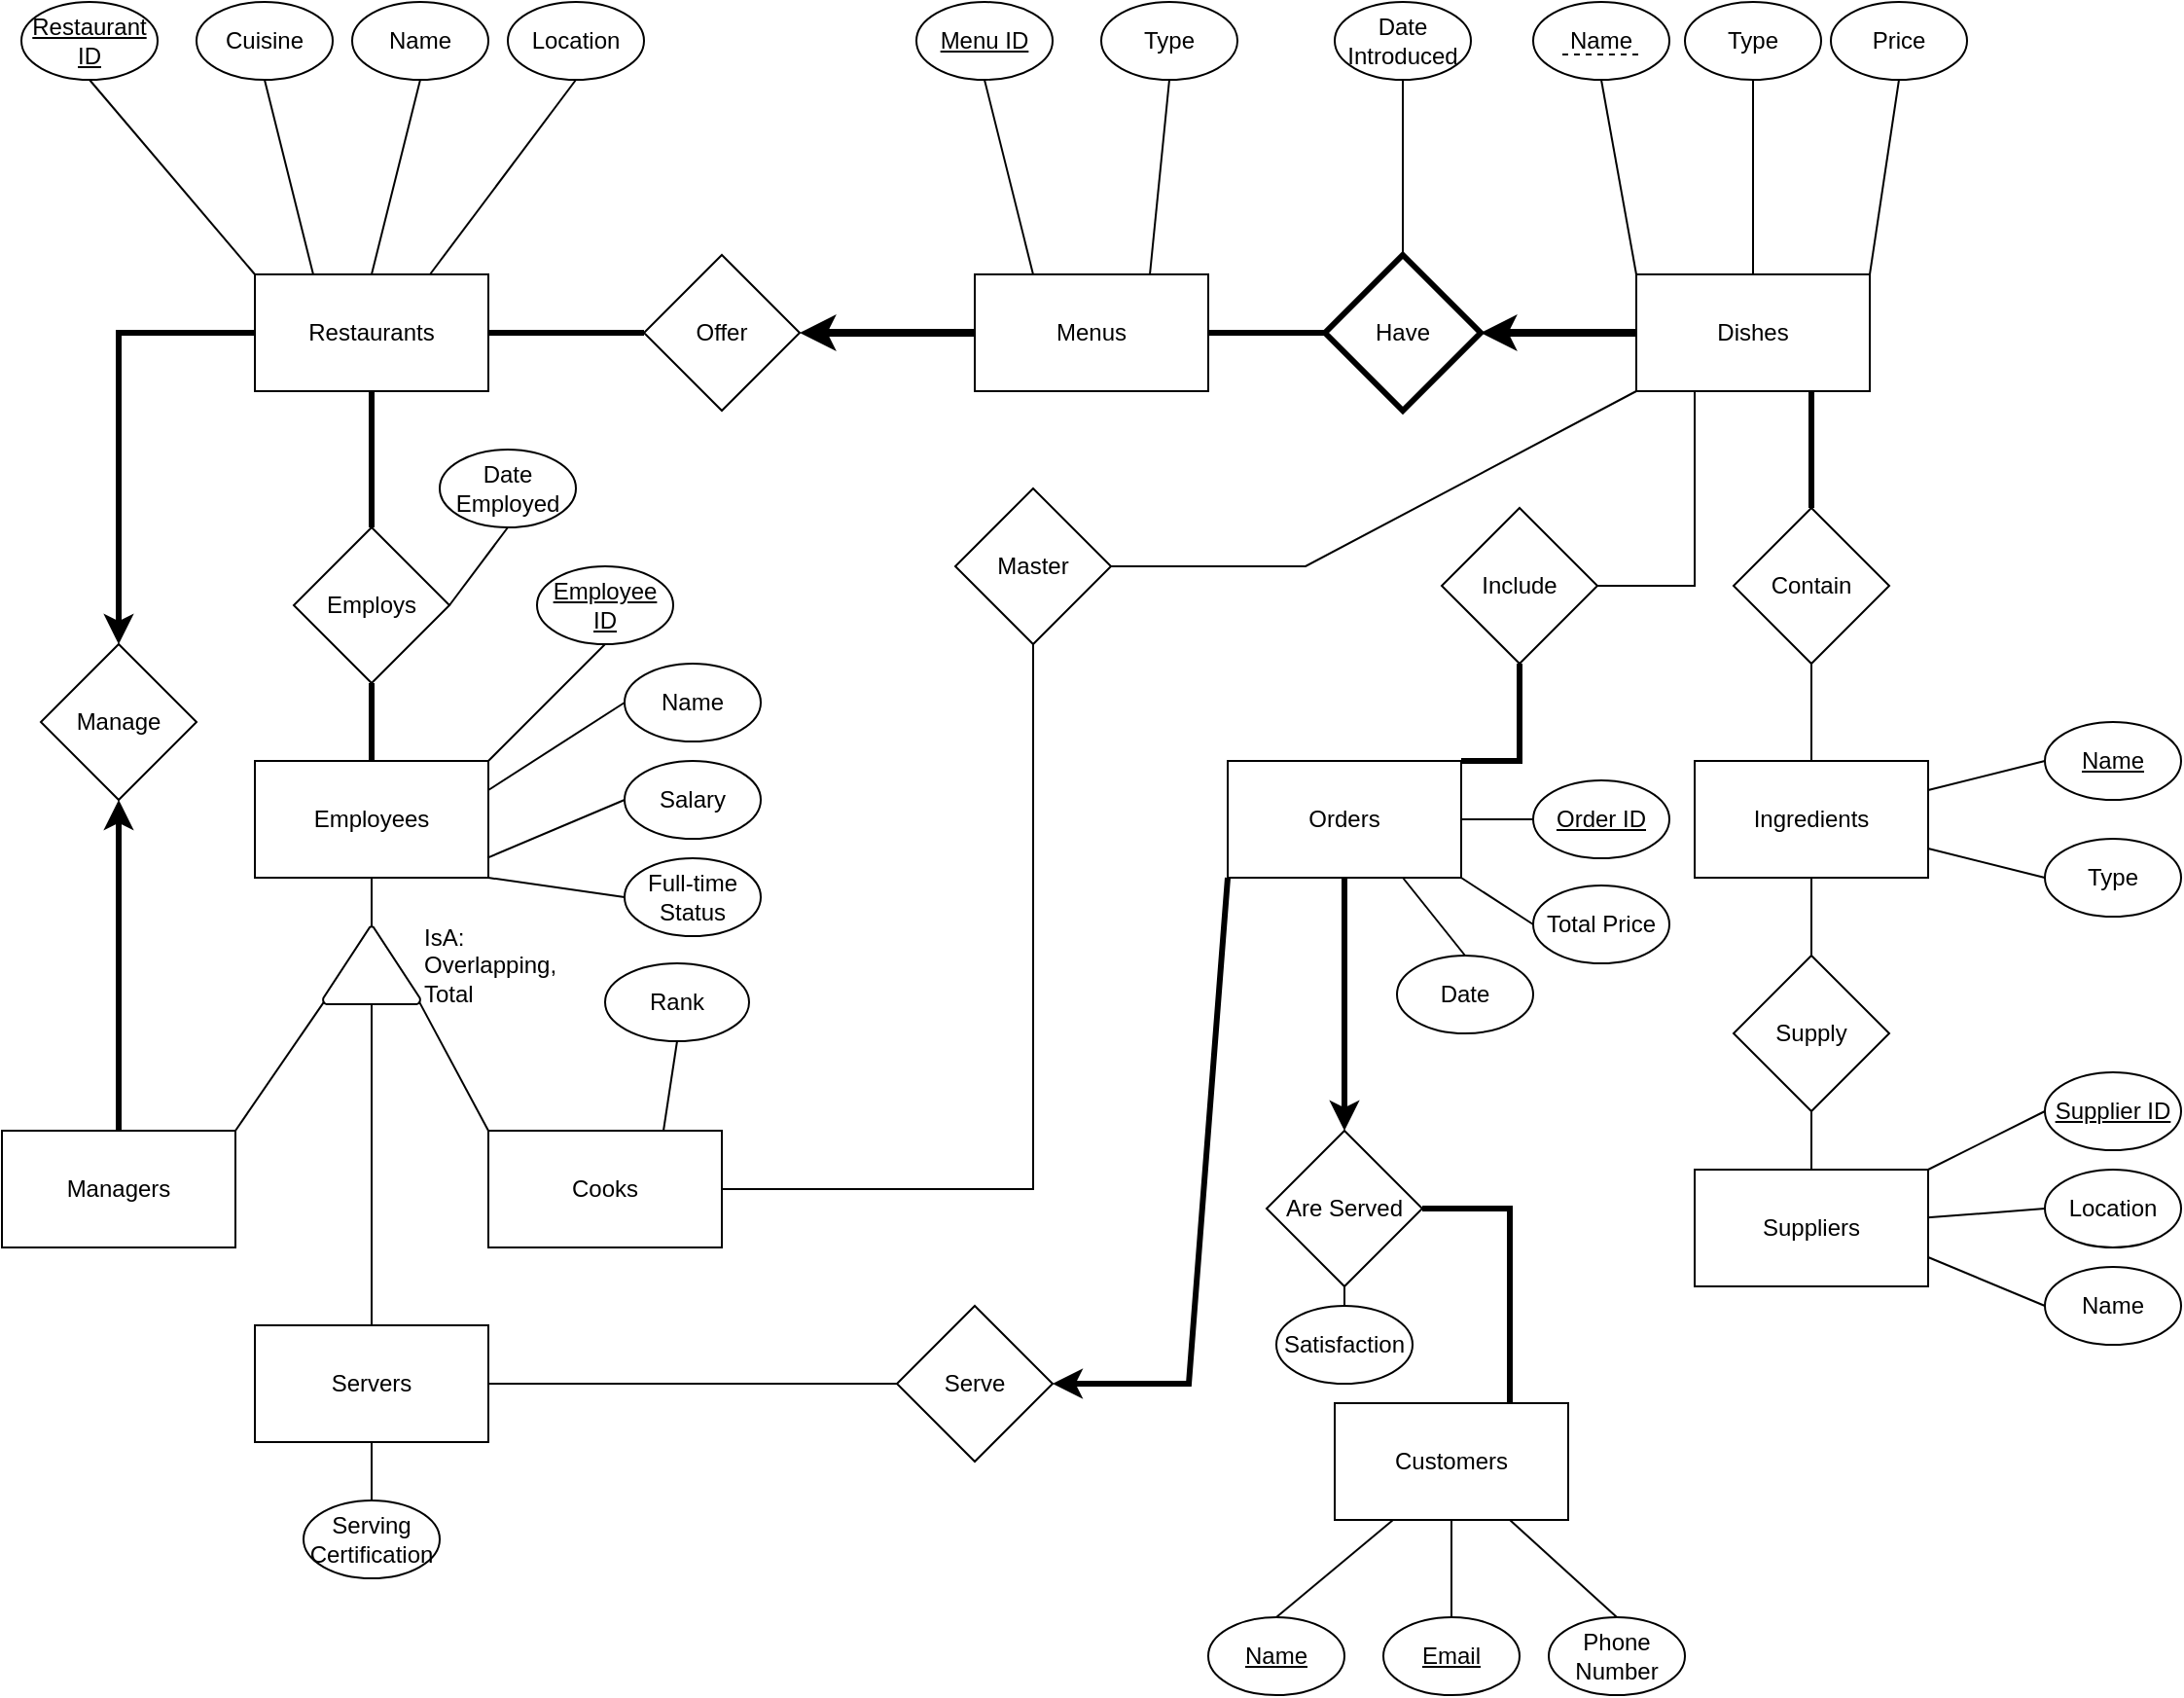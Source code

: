 <mxfile version="21.6.1" type="onedrive">
  <diagram name="Page-1" id="Y5zYqa-khzpTiRgMUGM_">
    <mxGraphModel grid="1" page="1" gridSize="10" guides="1" tooltips="1" connect="1" arrows="1" fold="1" pageScale="1" pageWidth="827" pageHeight="1169" math="0" shadow="0">
      <root>
        <mxCell id="0" />
        <mxCell id="1" parent="0" />
        <mxCell id="_Mnv31haUIww7fpycwhO-78" style="edgeStyle=orthogonalEdgeStyle;rounded=0;orthogonalLoop=1;jettySize=auto;html=1;exitX=0;exitY=0.5;exitDx=0;exitDy=0;entryX=0.5;entryY=0;entryDx=0;entryDy=0;fontSize=13;strokeWidth=3;" edge="1" parent="1" source="yUk9LNatjU3RDufKE9MY-1" target="_Mnv31haUIww7fpycwhO-76">
          <mxGeometry relative="1" as="geometry" />
        </mxCell>
        <mxCell id="yUk9LNatjU3RDufKE9MY-1" value="Restaurants" style="rounded=0;whiteSpace=wrap;html=1;" vertex="1" parent="1">
          <mxGeometry x="100" y="230" width="120" height="60" as="geometry" />
        </mxCell>
        <mxCell id="yUk9LNatjU3RDufKE9MY-2" value="Menus" style="rounded=0;whiteSpace=wrap;html=1;" vertex="1" parent="1">
          <mxGeometry x="470" y="230" width="120" height="60" as="geometry" />
        </mxCell>
        <mxCell id="yUk9LNatjU3RDufKE9MY-3" value="Ingredients" style="rounded=0;whiteSpace=wrap;html=1;" vertex="1" parent="1">
          <mxGeometry x="840" y="480" width="120" height="60" as="geometry" />
        </mxCell>
        <mxCell id="yUk9LNatjU3RDufKE9MY-4" value="Suppliers" style="rounded=0;whiteSpace=wrap;html=1;" vertex="1" parent="1">
          <mxGeometry x="840" y="690" width="120" height="60" as="geometry" />
        </mxCell>
        <mxCell id="yUk9LNatjU3RDufKE9MY-5" value="Employees" style="rounded=0;whiteSpace=wrap;html=1;" vertex="1" parent="1">
          <mxGeometry x="100" y="480" width="120" height="60" as="geometry" />
        </mxCell>
        <mxCell id="yUk9LNatjU3RDufKE9MY-6" value="Customers" style="rounded=0;whiteSpace=wrap;html=1;" vertex="1" parent="1">
          <mxGeometry x="655" y="810" width="120" height="60" as="geometry" />
        </mxCell>
        <mxCell id="yUk9LNatjU3RDufKE9MY-7" value="Orders" style="rounded=0;whiteSpace=wrap;html=1;" vertex="1" parent="1">
          <mxGeometry x="600" y="480" width="120" height="60" as="geometry" />
        </mxCell>
        <mxCell id="yUk9LNatjU3RDufKE9MY-8" value="&lt;u&gt;Restaurant ID&lt;br&gt;&lt;/u&gt;" style="ellipse;whiteSpace=wrap;html=1;" vertex="1" parent="1">
          <mxGeometry x="-20" y="90" width="70" height="40" as="geometry" />
        </mxCell>
        <mxCell id="yUk9LNatjU3RDufKE9MY-12" value="" style="endArrow=none;html=1;rounded=0;entryX=0.5;entryY=1;entryDx=0;entryDy=0;exitX=0;exitY=0;exitDx=0;exitDy=0;" edge="1" parent="1" source="yUk9LNatjU3RDufKE9MY-1" target="yUk9LNatjU3RDufKE9MY-8">
          <mxGeometry width="50" height="50" relative="1" as="geometry">
            <mxPoint x="110" y="200" as="sourcePoint" />
            <mxPoint x="160" y="150" as="targetPoint" />
          </mxGeometry>
        </mxCell>
        <mxCell id="_Mnv31haUIww7fpycwhO-4" value="Name" style="ellipse;whiteSpace=wrap;html=1;" vertex="1" parent="1">
          <mxGeometry x="150" y="90" width="70" height="40" as="geometry" />
        </mxCell>
        <mxCell id="_Mnv31haUIww7fpycwhO-5" value="Location" style="ellipse;whiteSpace=wrap;html=1;" vertex="1" parent="1">
          <mxGeometry x="230" y="90" width="70" height="40" as="geometry" />
        </mxCell>
        <mxCell id="_Mnv31haUIww7fpycwhO-6" value="Cuisine" style="ellipse;whiteSpace=wrap;html=1;" vertex="1" parent="1">
          <mxGeometry x="70" y="90" width="70" height="40" as="geometry" />
        </mxCell>
        <mxCell id="_Mnv31haUIww7fpycwhO-7" value="" style="endArrow=none;html=1;rounded=0;entryX=0.5;entryY=1;entryDx=0;entryDy=0;exitX=0.25;exitY=0;exitDx=0;exitDy=0;" edge="1" parent="1" source="yUk9LNatjU3RDufKE9MY-1" target="_Mnv31haUIww7fpycwhO-6">
          <mxGeometry width="50" height="50" relative="1" as="geometry">
            <mxPoint x="150" y="180" as="sourcePoint" />
            <mxPoint x="200" y="130" as="targetPoint" />
          </mxGeometry>
        </mxCell>
        <mxCell id="_Mnv31haUIww7fpycwhO-8" value="" style="endArrow=none;html=1;rounded=0;entryX=0.5;entryY=1;entryDx=0;entryDy=0;exitX=0.5;exitY=0;exitDx=0;exitDy=0;" edge="1" parent="1" source="yUk9LNatjU3RDufKE9MY-1" target="_Mnv31haUIww7fpycwhO-4">
          <mxGeometry width="50" height="50" relative="1" as="geometry">
            <mxPoint x="160" y="220" as="sourcePoint" />
            <mxPoint x="210" y="170" as="targetPoint" />
          </mxGeometry>
        </mxCell>
        <mxCell id="_Mnv31haUIww7fpycwhO-11" value="" style="endArrow=none;html=1;rounded=0;exitX=0.75;exitY=0;exitDx=0;exitDy=0;entryX=0.5;entryY=1;entryDx=0;entryDy=0;" edge="1" parent="1" source="yUk9LNatjU3RDufKE9MY-1" target="_Mnv31haUIww7fpycwhO-5">
          <mxGeometry width="50" height="50" relative="1" as="geometry">
            <mxPoint x="250" y="230" as="sourcePoint" />
            <mxPoint x="300" y="180" as="targetPoint" />
          </mxGeometry>
        </mxCell>
        <mxCell id="_Mnv31haUIww7fpycwhO-12" value="Offer" style="rhombus;whiteSpace=wrap;html=1;" vertex="1" parent="1">
          <mxGeometry x="300" y="220" width="80" height="80" as="geometry" />
        </mxCell>
        <mxCell id="_Mnv31haUIww7fpycwhO-13" value="" style="endArrow=none;html=1;rounded=0;exitX=1;exitY=0.5;exitDx=0;exitDy=0;entryX=0;entryY=0.5;entryDx=0;entryDy=0;strokeWidth=3;" edge="1" parent="1" source="yUk9LNatjU3RDufKE9MY-1" target="_Mnv31haUIww7fpycwhO-12">
          <mxGeometry width="50" height="50" relative="1" as="geometry">
            <mxPoint x="240" y="290" as="sourcePoint" />
            <mxPoint x="290" y="240" as="targetPoint" />
          </mxGeometry>
        </mxCell>
        <mxCell id="_Mnv31haUIww7fpycwhO-14" value="" style="endArrow=classic;html=1;rounded=0;entryX=1;entryY=0.5;entryDx=0;entryDy=0;exitX=0;exitY=0.5;exitDx=0;exitDy=0;strokeWidth=4;" edge="1" parent="1" source="yUk9LNatjU3RDufKE9MY-2" target="_Mnv31haUIww7fpycwhO-12">
          <mxGeometry width="50" height="50" relative="1" as="geometry">
            <mxPoint x="420" y="280" as="sourcePoint" />
            <mxPoint x="470" y="230" as="targetPoint" />
          </mxGeometry>
        </mxCell>
        <mxCell id="_Mnv31haUIww7fpycwhO-15" value="&lt;u&gt;Menu ID&lt;br&gt;&lt;/u&gt;" style="ellipse;whiteSpace=wrap;html=1;" vertex="1" parent="1">
          <mxGeometry x="440" y="90" width="70" height="40" as="geometry" />
        </mxCell>
        <mxCell id="_Mnv31haUIww7fpycwhO-16" value="" style="endArrow=none;html=1;rounded=0;entryX=0.5;entryY=1;entryDx=0;entryDy=0;exitX=0.25;exitY=0;exitDx=0;exitDy=0;" edge="1" parent="1" source="yUk9LNatjU3RDufKE9MY-2" target="_Mnv31haUIww7fpycwhO-15">
          <mxGeometry width="50" height="50" relative="1" as="geometry">
            <mxPoint x="490" y="210" as="sourcePoint" />
            <mxPoint x="550" y="130" as="targetPoint" />
          </mxGeometry>
        </mxCell>
        <mxCell id="_Mnv31haUIww7fpycwhO-17" value="Type" style="ellipse;whiteSpace=wrap;html=1;" vertex="1" parent="1">
          <mxGeometry x="535" y="90" width="70" height="40" as="geometry" />
        </mxCell>
        <mxCell id="_Mnv31haUIww7fpycwhO-18" value="" style="endArrow=none;html=1;rounded=0;entryX=0.5;entryY=1;entryDx=0;entryDy=0;exitX=0.75;exitY=0;exitDx=0;exitDy=0;" edge="1" parent="1" source="yUk9LNatjU3RDufKE9MY-2" target="_Mnv31haUIww7fpycwhO-17">
          <mxGeometry width="50" height="50" relative="1" as="geometry">
            <mxPoint x="490" y="170" as="sourcePoint" />
            <mxPoint x="540" y="120" as="targetPoint" />
          </mxGeometry>
        </mxCell>
        <mxCell id="_Mnv31haUIww7fpycwhO-19" value="Dishes" style="rounded=0;whiteSpace=wrap;html=1;" vertex="1" parent="1">
          <mxGeometry x="810" y="230" width="120" height="60" as="geometry" />
        </mxCell>
        <mxCell id="_Mnv31haUIww7fpycwhO-20" value="Have" style="rhombus;whiteSpace=wrap;html=1;strokeWidth=3;" vertex="1" parent="1">
          <mxGeometry x="650" y="220" width="80" height="80" as="geometry" />
        </mxCell>
        <mxCell id="_Mnv31haUIww7fpycwhO-21" value="" style="endArrow=classic;html=1;rounded=0;entryX=1;entryY=0.5;entryDx=0;entryDy=0;exitX=0;exitY=0.5;exitDx=0;exitDy=0;strokeWidth=4;" edge="1" parent="1" source="_Mnv31haUIww7fpycwhO-19" target="_Mnv31haUIww7fpycwhO-20">
          <mxGeometry width="50" height="50" relative="1" as="geometry">
            <mxPoint x="800" y="330" as="sourcePoint" />
            <mxPoint x="710" y="330" as="targetPoint" />
          </mxGeometry>
        </mxCell>
        <mxCell id="_Mnv31haUIww7fpycwhO-22" value="" style="endArrow=none;html=1;rounded=0;exitX=1;exitY=0.5;exitDx=0;exitDy=0;entryX=0;entryY=0.5;entryDx=0;entryDy=0;strokeWidth=3;" edge="1" parent="1" source="yUk9LNatjU3RDufKE9MY-2" target="_Mnv31haUIww7fpycwhO-20">
          <mxGeometry width="50" height="50" relative="1" as="geometry">
            <mxPoint x="230" y="270" as="sourcePoint" />
            <mxPoint x="310" y="270" as="targetPoint" />
          </mxGeometry>
        </mxCell>
        <mxCell id="_Mnv31haUIww7fpycwhO-24" value="Date Introduced" style="ellipse;whiteSpace=wrap;html=1;" vertex="1" parent="1">
          <mxGeometry x="655" y="90" width="70" height="40" as="geometry" />
        </mxCell>
        <mxCell id="_Mnv31haUIww7fpycwhO-25" value="" style="endArrow=none;html=1;rounded=0;exitX=0.5;exitY=0;exitDx=0;exitDy=0;entryX=0.5;entryY=1;entryDx=0;entryDy=0;" edge="1" parent="1" source="_Mnv31haUIww7fpycwhO-20" target="_Mnv31haUIww7fpycwhO-24">
          <mxGeometry width="50" height="50" relative="1" as="geometry">
            <mxPoint x="650" y="220" as="sourcePoint" />
            <mxPoint x="700" y="170" as="targetPoint" />
          </mxGeometry>
        </mxCell>
        <mxCell id="_Mnv31haUIww7fpycwhO-27" value="Name" style="ellipse;whiteSpace=wrap;html=1;" vertex="1" parent="1">
          <mxGeometry x="757" y="90" width="70" height="40" as="geometry" />
        </mxCell>
        <mxCell id="_Mnv31haUIww7fpycwhO-28" value="" style="endArrow=none;html=1;rounded=0;exitX=0;exitY=0;exitDx=0;exitDy=0;entryX=0.5;entryY=1;entryDx=0;entryDy=0;" edge="1" parent="1" source="_Mnv31haUIww7fpycwhO-19" target="_Mnv31haUIww7fpycwhO-27">
          <mxGeometry width="50" height="50" relative="1" as="geometry">
            <mxPoint x="830" y="220" as="sourcePoint" />
            <mxPoint x="880" y="170" as="targetPoint" />
          </mxGeometry>
        </mxCell>
        <mxCell id="_Mnv31haUIww7fpycwhO-29" value="Contain" style="rhombus;whiteSpace=wrap;html=1;" vertex="1" parent="1">
          <mxGeometry x="860" y="350" width="80" height="80" as="geometry" />
        </mxCell>
        <mxCell id="_Mnv31haUIww7fpycwhO-30" value="" style="endArrow=none;html=1;rounded=0;exitX=0.5;exitY=0;exitDx=0;exitDy=0;entryX=0.75;entryY=1;entryDx=0;entryDy=0;strokeWidth=3;" edge="1" parent="1" source="_Mnv31haUIww7fpycwhO-29" target="_Mnv31haUIww7fpycwhO-19">
          <mxGeometry width="50" height="50" relative="1" as="geometry">
            <mxPoint x="870" y="340" as="sourcePoint" />
            <mxPoint x="950" y="320" as="targetPoint" />
          </mxGeometry>
        </mxCell>
        <mxCell id="_Mnv31haUIww7fpycwhO-31" value="" style="endArrow=none;html=1;rounded=0;entryX=0.5;entryY=1;entryDx=0;entryDy=0;exitX=0.5;exitY=0;exitDx=0;exitDy=0;" edge="1" parent="1" source="yUk9LNatjU3RDufKE9MY-3" target="_Mnv31haUIww7fpycwhO-29">
          <mxGeometry width="50" height="50" relative="1" as="geometry">
            <mxPoint x="767" y="470" as="sourcePoint" />
            <mxPoint x="817" y="420" as="targetPoint" />
          </mxGeometry>
        </mxCell>
        <mxCell id="_Mnv31haUIww7fpycwhO-32" value="Supply" style="rhombus;whiteSpace=wrap;html=1;" vertex="1" parent="1">
          <mxGeometry x="860" y="580" width="80" height="80" as="geometry" />
        </mxCell>
        <mxCell id="_Mnv31haUIww7fpycwhO-33" value="" style="endArrow=none;html=1;rounded=0;entryX=0.5;entryY=1;entryDx=0;entryDy=0;exitX=0.5;exitY=0;exitDx=0;exitDy=0;" edge="1" parent="1" source="_Mnv31haUIww7fpycwhO-32" target="yUk9LNatjU3RDufKE9MY-3">
          <mxGeometry width="50" height="50" relative="1" as="geometry">
            <mxPoint x="590" y="610" as="sourcePoint" />
            <mxPoint x="640" y="560" as="targetPoint" />
          </mxGeometry>
        </mxCell>
        <mxCell id="_Mnv31haUIww7fpycwhO-34" value="" style="endArrow=none;html=1;rounded=0;entryX=0.5;entryY=1;entryDx=0;entryDy=0;exitX=0.5;exitY=0;exitDx=0;exitDy=0;" edge="1" parent="1" source="yUk9LNatjU3RDufKE9MY-4" target="_Mnv31haUIww7fpycwhO-32">
          <mxGeometry width="50" height="50" relative="1" as="geometry">
            <mxPoint x="750" y="660" as="sourcePoint" />
            <mxPoint x="800" y="610" as="targetPoint" />
          </mxGeometry>
        </mxCell>
        <mxCell id="_Mnv31haUIww7fpycwhO-35" value="IsA: Overlapping, Total" style="strokeWidth=1;html=1;shape=mxgraph.flowchart.extract_or_measurement;whiteSpace=wrap;labelPosition=right;verticalLabelPosition=middle;align=left;verticalAlign=middle;" vertex="1" parent="1">
          <mxGeometry x="135" y="565" width="50" height="40" as="geometry" />
        </mxCell>
        <mxCell id="_Mnv31haUIww7fpycwhO-37" value="Managers" style="rounded=0;whiteSpace=wrap;html=1;" vertex="1" parent="1">
          <mxGeometry x="-30" y="670" width="120" height="60" as="geometry" />
        </mxCell>
        <mxCell id="_Mnv31haUIww7fpycwhO-38" value="Cooks" style="rounded=0;whiteSpace=wrap;html=1;" vertex="1" parent="1">
          <mxGeometry x="220" y="670" width="120" height="60" as="geometry" />
        </mxCell>
        <mxCell id="_Mnv31haUIww7fpycwhO-39" value="Servers" style="rounded=0;whiteSpace=wrap;html=1;" vertex="1" parent="1">
          <mxGeometry x="100" y="770" width="120" height="60" as="geometry" />
        </mxCell>
        <mxCell id="_Mnv31haUIww7fpycwhO-41" value="Type" style="ellipse;whiteSpace=wrap;html=1;" vertex="1" parent="1">
          <mxGeometry x="835" y="90" width="70" height="40" as="geometry" />
        </mxCell>
        <mxCell id="_Mnv31haUIww7fpycwhO-42" value="Price" style="ellipse;whiteSpace=wrap;html=1;" vertex="1" parent="1">
          <mxGeometry x="910" y="90" width="70" height="40" as="geometry" />
        </mxCell>
        <mxCell id="_Mnv31haUIww7fpycwhO-43" value="" style="endArrow=none;html=1;rounded=0;exitX=0.5;exitY=0;exitDx=0;exitDy=0;entryX=0.5;entryY=1;entryDx=0;entryDy=0;" edge="1" parent="1" source="_Mnv31haUIww7fpycwhO-19" target="_Mnv31haUIww7fpycwhO-41">
          <mxGeometry width="50" height="50" relative="1" as="geometry">
            <mxPoint x="700" y="230" as="sourcePoint" />
            <mxPoint x="700" y="140" as="targetPoint" />
          </mxGeometry>
        </mxCell>
        <mxCell id="_Mnv31haUIww7fpycwhO-44" value="" style="endArrow=none;html=1;rounded=0;exitX=1;exitY=0;exitDx=0;exitDy=0;entryX=0.5;entryY=1;entryDx=0;entryDy=0;" edge="1" parent="1" source="_Mnv31haUIww7fpycwhO-19" target="_Mnv31haUIww7fpycwhO-42">
          <mxGeometry width="50" height="50" relative="1" as="geometry">
            <mxPoint x="820" y="240" as="sourcePoint" />
            <mxPoint x="802" y="140" as="targetPoint" />
          </mxGeometry>
        </mxCell>
        <mxCell id="_Mnv31haUIww7fpycwhO-46" value="Employs" style="rhombus;whiteSpace=wrap;html=1;" vertex="1" parent="1">
          <mxGeometry x="120" y="360" width="80" height="80" as="geometry" />
        </mxCell>
        <mxCell id="_Mnv31haUIww7fpycwhO-48" value="" style="endArrow=none;html=1;rounded=0;entryX=0.5;entryY=1;entryDx=0;entryDy=0;exitX=0.5;exitY=0;exitDx=0;exitDy=0;strokeWidth=3;" edge="1" parent="1" source="_Mnv31haUIww7fpycwhO-46" target="yUk9LNatjU3RDufKE9MY-1">
          <mxGeometry width="50" height="50" relative="1" as="geometry">
            <mxPoint x="130" y="370" as="sourcePoint" />
            <mxPoint x="180" y="320" as="targetPoint" />
          </mxGeometry>
        </mxCell>
        <mxCell id="_Mnv31haUIww7fpycwhO-49" value="" style="endArrow=none;html=1;rounded=0;entryX=0.5;entryY=1;entryDx=0;entryDy=0;exitX=0.5;exitY=0;exitDx=0;exitDy=0;strokeWidth=3;" edge="1" parent="1" source="yUk9LNatjU3RDufKE9MY-5" target="_Mnv31haUIww7fpycwhO-46">
          <mxGeometry width="50" height="50" relative="1" as="geometry">
            <mxPoint x="180" y="480" as="sourcePoint" />
            <mxPoint x="160" y="460" as="targetPoint" />
          </mxGeometry>
        </mxCell>
        <mxCell id="_Mnv31haUIww7fpycwhO-52" value="Date Employed" style="ellipse;whiteSpace=wrap;html=1;" vertex="1" parent="1">
          <mxGeometry x="195" y="320" width="70" height="40" as="geometry" />
        </mxCell>
        <mxCell id="_Mnv31haUIww7fpycwhO-53" value="" style="endArrow=none;html=1;rounded=0;entryX=1;entryY=0.5;entryDx=0;entryDy=0;exitX=0.5;exitY=1;exitDx=0;exitDy=0;" edge="1" parent="1" source="_Mnv31haUIww7fpycwhO-52" target="_Mnv31haUIww7fpycwhO-46">
          <mxGeometry width="50" height="50" relative="1" as="geometry">
            <mxPoint x="280" y="440" as="sourcePoint" />
            <mxPoint x="230" y="420" as="targetPoint" />
          </mxGeometry>
        </mxCell>
        <mxCell id="_Mnv31haUIww7fpycwhO-54" value="" style="endArrow=none;html=1;rounded=0;entryX=0.5;entryY=1;entryDx=0;entryDy=0;" edge="1" parent="1" source="_Mnv31haUIww7fpycwhO-35" target="yUk9LNatjU3RDufKE9MY-5">
          <mxGeometry width="50" height="50" relative="1" as="geometry">
            <mxPoint x="20" y="620" as="sourcePoint" />
            <mxPoint x="70" y="570" as="targetPoint" />
          </mxGeometry>
        </mxCell>
        <mxCell id="_Mnv31haUIww7fpycwhO-55" value="&lt;u&gt;Employee ID&lt;/u&gt;" style="ellipse;whiteSpace=wrap;html=1;" vertex="1" parent="1">
          <mxGeometry x="245" y="380" width="70" height="40" as="geometry" />
        </mxCell>
        <mxCell id="_Mnv31haUIww7fpycwhO-56" value="" style="endArrow=none;html=1;rounded=0;entryX=1;entryY=0;entryDx=0;entryDy=0;exitX=0.5;exitY=1;exitDx=0;exitDy=0;" edge="1" parent="1" source="_Mnv31haUIww7fpycwhO-55" target="yUk9LNatjU3RDufKE9MY-5">
          <mxGeometry width="50" height="50" relative="1" as="geometry">
            <mxPoint x="30" y="520" as="sourcePoint" />
            <mxPoint x="70" y="470" as="targetPoint" />
          </mxGeometry>
        </mxCell>
        <mxCell id="_Mnv31haUIww7fpycwhO-57" value="Name" style="ellipse;whiteSpace=wrap;html=1;" vertex="1" parent="1">
          <mxGeometry x="290" y="430" width="70" height="40" as="geometry" />
        </mxCell>
        <mxCell id="_Mnv31haUIww7fpycwhO-58" value="" style="endArrow=none;html=1;rounded=0;exitX=0;exitY=0.5;exitDx=0;exitDy=0;entryX=1;entryY=0.25;entryDx=0;entryDy=0;" edge="1" parent="1" source="_Mnv31haUIww7fpycwhO-57" target="yUk9LNatjU3RDufKE9MY-5">
          <mxGeometry width="50" height="50" relative="1" as="geometry">
            <mxPoint x="20" y="500" as="sourcePoint" />
            <mxPoint x="80" y="500" as="targetPoint" />
          </mxGeometry>
        </mxCell>
        <mxCell id="_Mnv31haUIww7fpycwhO-59" value="Salary" style="ellipse;whiteSpace=wrap;html=1;" vertex="1" parent="1">
          <mxGeometry x="290" y="480" width="70" height="40" as="geometry" />
        </mxCell>
        <mxCell id="_Mnv31haUIww7fpycwhO-60" value="" style="endArrow=none;html=1;rounded=0;exitX=0;exitY=0.5;exitDx=0;exitDy=0;entryX=0.996;entryY=0.83;entryDx=0;entryDy=0;entryPerimeter=0;" edge="1" parent="1" source="_Mnv31haUIww7fpycwhO-59" target="yUk9LNatjU3RDufKE9MY-5">
          <mxGeometry width="50" height="50" relative="1" as="geometry">
            <mxPoint x="35" y="530" as="sourcePoint" />
            <mxPoint x="60" y="530" as="targetPoint" />
          </mxGeometry>
        </mxCell>
        <mxCell id="_Mnv31haUIww7fpycwhO-62" value="" style="endArrow=none;html=1;rounded=0;entryX=0.01;entryY=0.97;entryDx=0;entryDy=0;entryPerimeter=0;exitX=1;exitY=0;exitDx=0;exitDy=0;" edge="1" parent="1" source="_Mnv31haUIww7fpycwhO-37" target="_Mnv31haUIww7fpycwhO-35">
          <mxGeometry width="50" height="50" relative="1" as="geometry">
            <mxPoint x="70" y="660" as="sourcePoint" />
            <mxPoint x="120" y="610" as="targetPoint" />
          </mxGeometry>
        </mxCell>
        <mxCell id="_Mnv31haUIww7fpycwhO-63" value="" style="endArrow=none;html=1;rounded=0;entryX=0.99;entryY=0.97;entryDx=0;entryDy=0;entryPerimeter=0;exitX=0;exitY=0;exitDx=0;exitDy=0;" edge="1" parent="1" source="_Mnv31haUIww7fpycwhO-38" target="_Mnv31haUIww7fpycwhO-35">
          <mxGeometry width="50" height="50" relative="1" as="geometry">
            <mxPoint x="150" y="710" as="sourcePoint" />
            <mxPoint x="200" y="660" as="targetPoint" />
          </mxGeometry>
        </mxCell>
        <mxCell id="_Mnv31haUIww7fpycwhO-64" value="" style="endArrow=none;html=1;rounded=0;entryX=0.5;entryY=1;entryDx=0;entryDy=0;entryPerimeter=0;exitX=0.5;exitY=0;exitDx=0;exitDy=0;" edge="1" parent="1" source="_Mnv31haUIww7fpycwhO-39" target="_Mnv31haUIww7fpycwhO-35">
          <mxGeometry width="50" height="50" relative="1" as="geometry">
            <mxPoint x="140" y="710" as="sourcePoint" />
            <mxPoint x="190" y="660" as="targetPoint" />
          </mxGeometry>
        </mxCell>
        <mxCell id="_Mnv31haUIww7fpycwhO-66" value="Full-time Status" style="ellipse;whiteSpace=wrap;html=1;" vertex="1" parent="1">
          <mxGeometry x="290" y="530" width="70" height="40" as="geometry" />
        </mxCell>
        <mxCell id="_Mnv31haUIww7fpycwhO-67" value="" style="endArrow=none;html=1;rounded=0;exitX=0;exitY=0.5;exitDx=0;exitDy=0;entryX=1;entryY=1;entryDx=0;entryDy=0;" edge="1" parent="1" source="_Mnv31haUIww7fpycwhO-66" target="yUk9LNatjU3RDufKE9MY-5">
          <mxGeometry width="50" height="50" relative="1" as="geometry">
            <mxPoint x="45" y="605" as="sourcePoint" />
            <mxPoint x="120" y="565" as="targetPoint" />
          </mxGeometry>
        </mxCell>
        <mxCell id="_Mnv31haUIww7fpycwhO-69" value="Rank" style="ellipse;whiteSpace=wrap;html=1;" vertex="1" parent="1">
          <mxGeometry x="280" y="584" width="74" height="40" as="geometry" />
        </mxCell>
        <mxCell id="_Mnv31haUIww7fpycwhO-70" value="" style="endArrow=none;html=1;rounded=0;exitX=0.75;exitY=0;exitDx=0;exitDy=0;entryX=0.5;entryY=1;entryDx=0;entryDy=0;" edge="1" parent="1" source="_Mnv31haUIww7fpycwhO-38" target="_Mnv31haUIww7fpycwhO-69">
          <mxGeometry width="50" height="50" relative="1" as="geometry">
            <mxPoint x="340" y="630" as="sourcePoint" />
            <mxPoint x="390" y="620" as="targetPoint" />
          </mxGeometry>
        </mxCell>
        <mxCell id="_Mnv31haUIww7fpycwhO-72" value="Serving Certification" style="ellipse;whiteSpace=wrap;html=1;" vertex="1" parent="1">
          <mxGeometry x="125" y="860" width="70" height="40" as="geometry" />
        </mxCell>
        <mxCell id="_Mnv31haUIww7fpycwhO-73" value="" style="endArrow=none;html=1;rounded=0;entryX=0.5;entryY=1;entryDx=0;entryDy=0;exitX=0.5;exitY=0;exitDx=0;exitDy=0;" edge="1" parent="1" source="_Mnv31haUIww7fpycwhO-72" target="_Mnv31haUIww7fpycwhO-39">
          <mxGeometry width="50" height="50" relative="1" as="geometry">
            <mxPoint x="30" y="900" as="sourcePoint" />
            <mxPoint x="80" y="850" as="targetPoint" />
          </mxGeometry>
        </mxCell>
        <mxCell id="_Mnv31haUIww7fpycwhO-76" value="Manage" style="rhombus;whiteSpace=wrap;html=1;" vertex="1" parent="1">
          <mxGeometry x="-10" y="420" width="80" height="80" as="geometry" />
        </mxCell>
        <mxCell id="_Mnv31haUIww7fpycwhO-77" value="" style="endArrow=classic;html=1;rounded=0;exitX=0.5;exitY=0;exitDx=0;exitDy=0;entryX=0.5;entryY=1;entryDx=0;entryDy=0;fontSize=11;strokeWidth=3;" edge="1" parent="1" source="_Mnv31haUIww7fpycwhO-37" target="_Mnv31haUIww7fpycwhO-76">
          <mxGeometry width="50" height="50" relative="1" as="geometry">
            <mxPoint x="20" y="650" as="sourcePoint" />
            <mxPoint x="70" y="600" as="targetPoint" />
          </mxGeometry>
        </mxCell>
        <mxCell id="_Mnv31haUIww7fpycwhO-79" value="Type" style="ellipse;whiteSpace=wrap;html=1;" vertex="1" parent="1">
          <mxGeometry x="1020" y="520" width="70" height="40" as="geometry" />
        </mxCell>
        <mxCell id="_Mnv31haUIww7fpycwhO-80" value="" style="endArrow=none;html=1;rounded=0;exitX=1;exitY=0.75;exitDx=0;exitDy=0;entryX=0;entryY=0.5;entryDx=0;entryDy=0;" edge="1" parent="1" source="yUk9LNatjU3RDufKE9MY-3" target="_Mnv31haUIww7fpycwhO-79">
          <mxGeometry width="50" height="50" relative="1" as="geometry">
            <mxPoint x="1000" y="500" as="sourcePoint" />
            <mxPoint x="1050" y="450" as="targetPoint" />
          </mxGeometry>
        </mxCell>
        <mxCell id="_Mnv31haUIww7fpycwhO-81" value="&lt;u&gt;Name&lt;/u&gt;" style="ellipse;whiteSpace=wrap;html=1;" vertex="1" parent="1">
          <mxGeometry x="1020" y="460" width="70" height="40" as="geometry" />
        </mxCell>
        <mxCell id="_Mnv31haUIww7fpycwhO-82" value="" style="endArrow=none;html=1;rounded=0;exitX=1;exitY=0.25;exitDx=0;exitDy=0;entryX=0;entryY=0.5;entryDx=0;entryDy=0;" edge="1" parent="1" source="yUk9LNatjU3RDufKE9MY-3" target="_Mnv31haUIww7fpycwhO-81">
          <mxGeometry width="50" height="50" relative="1" as="geometry">
            <mxPoint x="970" y="460" as="sourcePoint" />
            <mxPoint x="1020" y="410" as="targetPoint" />
          </mxGeometry>
        </mxCell>
        <mxCell id="_Mnv31haUIww7fpycwhO-83" value="&lt;u&gt;Supplier ID&lt;br&gt;&lt;/u&gt;" style="ellipse;whiteSpace=wrap;html=1;" vertex="1" parent="1">
          <mxGeometry x="1020" y="640" width="70" height="40" as="geometry" />
        </mxCell>
        <mxCell id="_Mnv31haUIww7fpycwhO-84" value="" style="endArrow=none;html=1;rounded=0;entryX=0;entryY=0.5;entryDx=0;entryDy=0;exitX=1;exitY=0;exitDx=0;exitDy=0;" edge="1" parent="1" source="yUk9LNatjU3RDufKE9MY-4" target="_Mnv31haUIww7fpycwhO-83">
          <mxGeometry width="50" height="50" relative="1" as="geometry">
            <mxPoint x="980" y="720" as="sourcePoint" />
            <mxPoint x="1020" y="705" as="targetPoint" />
          </mxGeometry>
        </mxCell>
        <mxCell id="_Mnv31haUIww7fpycwhO-85" value="Location" style="ellipse;whiteSpace=wrap;html=1;" vertex="1" parent="1">
          <mxGeometry x="1020" y="690" width="70" height="40" as="geometry" />
        </mxCell>
        <mxCell id="_Mnv31haUIww7fpycwhO-86" value="" style="endArrow=none;html=1;rounded=0;exitX=0.996;exitY=0.411;exitDx=0;exitDy=0;entryX=0;entryY=0.5;entryDx=0;entryDy=0;exitPerimeter=0;" edge="1" parent="1" source="yUk9LNatjU3RDufKE9MY-4" target="_Mnv31haUIww7fpycwhO-85">
          <mxGeometry width="50" height="50" relative="1" as="geometry">
            <mxPoint x="980" y="715" as="sourcePoint" />
            <mxPoint x="1040" y="730" as="targetPoint" />
          </mxGeometry>
        </mxCell>
        <mxCell id="_Mnv31haUIww7fpycwhO-87" value="Name" style="ellipse;whiteSpace=wrap;html=1;" vertex="1" parent="1">
          <mxGeometry x="1020" y="740" width="70" height="40" as="geometry" />
        </mxCell>
        <mxCell id="_Mnv31haUIww7fpycwhO-88" value="" style="endArrow=none;html=1;rounded=0;entryX=1;entryY=0.75;entryDx=0;entryDy=0;exitX=0;exitY=0.5;exitDx=0;exitDy=0;" edge="1" parent="1" source="_Mnv31haUIww7fpycwhO-87" target="yUk9LNatjU3RDufKE9MY-4">
          <mxGeometry width="50" height="50" relative="1" as="geometry">
            <mxPoint x="910" y="840" as="sourcePoint" />
            <mxPoint x="960" y="790" as="targetPoint" />
          </mxGeometry>
        </mxCell>
        <mxCell id="ZDln6vh-WvU1gvhFM1nj-1" value="Include" style="rhombus;whiteSpace=wrap;html=1;" vertex="1" parent="1">
          <mxGeometry x="710" y="350" width="80" height="80" as="geometry" />
        </mxCell>
        <mxCell id="ZDln6vh-WvU1gvhFM1nj-2" value="" style="endArrow=none;html=1;rounded=0;entryX=0.5;entryY=1;entryDx=0;entryDy=0;exitX=1;exitY=0;exitDx=0;exitDy=0;strokeWidth=3;" edge="1" parent="1" source="yUk9LNatjU3RDufKE9MY-7" target="ZDln6vh-WvU1gvhFM1nj-1">
          <mxGeometry width="50" height="50" relative="1" as="geometry">
            <mxPoint x="660" y="480" as="sourcePoint" />
            <mxPoint x="710" y="430" as="targetPoint" />
            <Array as="points">
              <mxPoint x="750" y="480" />
            </Array>
          </mxGeometry>
        </mxCell>
        <mxCell id="ZDln6vh-WvU1gvhFM1nj-3" value="" style="endArrow=none;html=1;rounded=0;entryX=0.25;entryY=1;entryDx=0;entryDy=0;exitX=1;exitY=0.5;exitDx=0;exitDy=0;" edge="1" parent="1" source="ZDln6vh-WvU1gvhFM1nj-1" target="_Mnv31haUIww7fpycwhO-19">
          <mxGeometry width="50" height="50" relative="1" as="geometry">
            <mxPoint x="750" y="350" as="sourcePoint" />
            <mxPoint x="800" y="300" as="targetPoint" />
            <Array as="points">
              <mxPoint x="840" y="390" />
            </Array>
          </mxGeometry>
        </mxCell>
        <mxCell id="ZDln6vh-WvU1gvhFM1nj-4" value="&lt;u&gt;Order ID&lt;/u&gt;" style="ellipse;whiteSpace=wrap;html=1;" vertex="1" parent="1">
          <mxGeometry x="757" y="490" width="70" height="40" as="geometry" />
        </mxCell>
        <mxCell id="ZDln6vh-WvU1gvhFM1nj-5" value="" style="endArrow=none;html=1;rounded=0;entryX=0;entryY=0.5;entryDx=0;entryDy=0;exitX=1;exitY=0.5;exitDx=0;exitDy=0;" edge="1" parent="1" source="yUk9LNatjU3RDufKE9MY-7" target="ZDln6vh-WvU1gvhFM1nj-4">
          <mxGeometry width="50" height="50" relative="1" as="geometry">
            <mxPoint x="740" y="560" as="sourcePoint" />
            <mxPoint x="530" y="450" as="targetPoint" />
          </mxGeometry>
        </mxCell>
        <mxCell id="ZDln6vh-WvU1gvhFM1nj-7" value="Master" style="rhombus;whiteSpace=wrap;html=1;" vertex="1" parent="1">
          <mxGeometry x="460" y="340" width="80" height="80" as="geometry" />
        </mxCell>
        <mxCell id="ZDln6vh-WvU1gvhFM1nj-8" value="" style="endArrow=none;html=1;rounded=0;entryX=0.5;entryY=1;entryDx=0;entryDy=0;exitX=1;exitY=0.5;exitDx=0;exitDy=0;" edge="1" parent="1" source="_Mnv31haUIww7fpycwhO-38" target="ZDln6vh-WvU1gvhFM1nj-7">
          <mxGeometry width="50" height="50" relative="1" as="geometry">
            <mxPoint x="470" y="570" as="sourcePoint" />
            <mxPoint x="520" y="520" as="targetPoint" />
            <Array as="points">
              <mxPoint x="500" y="700" />
            </Array>
          </mxGeometry>
        </mxCell>
        <mxCell id="ZDln6vh-WvU1gvhFM1nj-9" value="" style="endArrow=none;html=1;rounded=0;entryX=0;entryY=1;entryDx=0;entryDy=0;exitX=1;exitY=0.5;exitDx=0;exitDy=0;" edge="1" parent="1" source="ZDln6vh-WvU1gvhFM1nj-7" target="_Mnv31haUIww7fpycwhO-19">
          <mxGeometry width="50" height="50" relative="1" as="geometry">
            <mxPoint x="570" y="390" as="sourcePoint" />
            <mxPoint x="620" y="340" as="targetPoint" />
            <Array as="points">
              <mxPoint x="640" y="380" />
            </Array>
          </mxGeometry>
        </mxCell>
        <mxCell id="ZDln6vh-WvU1gvhFM1nj-10" value="Serve" style="rhombus;whiteSpace=wrap;html=1;" vertex="1" parent="1">
          <mxGeometry x="430" y="760" width="80" height="80" as="geometry" />
        </mxCell>
        <mxCell id="ZDln6vh-WvU1gvhFM1nj-11" value="Total Price" style="ellipse;whiteSpace=wrap;html=1;" vertex="1" parent="1">
          <mxGeometry x="757" y="544" width="70" height="40" as="geometry" />
        </mxCell>
        <mxCell id="ZDln6vh-WvU1gvhFM1nj-12" value="" style="endArrow=none;html=1;rounded=0;entryX=0;entryY=0.5;entryDx=0;entryDy=0;exitX=1;exitY=1;exitDx=0;exitDy=0;" edge="1" parent="1" source="yUk9LNatjU3RDufKE9MY-7" target="ZDln6vh-WvU1gvhFM1nj-11">
          <mxGeometry width="50" height="50" relative="1" as="geometry">
            <mxPoint x="730" y="520" as="sourcePoint" />
            <mxPoint x="767" y="520" as="targetPoint" />
          </mxGeometry>
        </mxCell>
        <mxCell id="ZDln6vh-WvU1gvhFM1nj-13" value="Date" style="ellipse;whiteSpace=wrap;html=1;" vertex="1" parent="1">
          <mxGeometry x="687" y="580" width="70" height="40" as="geometry" />
        </mxCell>
        <mxCell id="ZDln6vh-WvU1gvhFM1nj-14" value="" style="endArrow=none;html=1;rounded=0;exitX=0.5;exitY=0;exitDx=0;exitDy=0;entryX=0.75;entryY=1;entryDx=0;entryDy=0;" edge="1" parent="1" source="ZDln6vh-WvU1gvhFM1nj-13" target="yUk9LNatjU3RDufKE9MY-7">
          <mxGeometry width="50" height="50" relative="1" as="geometry">
            <mxPoint x="590" y="640" as="sourcePoint" />
            <mxPoint x="640" y="590" as="targetPoint" />
          </mxGeometry>
        </mxCell>
        <mxCell id="ZDln6vh-WvU1gvhFM1nj-15" value="Are Served" style="rhombus;whiteSpace=wrap;html=1;" vertex="1" parent="1">
          <mxGeometry x="620" y="670" width="80" height="80" as="geometry" />
        </mxCell>
        <mxCell id="ZDln6vh-WvU1gvhFM1nj-16" value="" style="endArrow=classic;html=1;rounded=0;exitX=0.5;exitY=1;exitDx=0;exitDy=0;entryX=0.5;entryY=0;entryDx=0;entryDy=0;strokeWidth=3;" edge="1" parent="1" source="yUk9LNatjU3RDufKE9MY-7" target="ZDln6vh-WvU1gvhFM1nj-15">
          <mxGeometry width="50" height="50" relative="1" as="geometry">
            <mxPoint x="590" y="690" as="sourcePoint" />
            <mxPoint x="640" y="640" as="targetPoint" />
          </mxGeometry>
        </mxCell>
        <mxCell id="ZDln6vh-WvU1gvhFM1nj-18" value="" style="endArrow=none;html=1;rounded=0;exitX=1;exitY=0.5;exitDx=0;exitDy=0;entryX=0.75;entryY=0;entryDx=0;entryDy=0;strokeWidth=3;" edge="1" parent="1" source="ZDln6vh-WvU1gvhFM1nj-15" target="yUk9LNatjU3RDufKE9MY-6">
          <mxGeometry width="50" height="50" relative="1" as="geometry">
            <mxPoint x="750" y="740" as="sourcePoint" />
            <mxPoint x="800" y="690" as="targetPoint" />
            <Array as="points">
              <mxPoint x="745" y="710" />
            </Array>
          </mxGeometry>
        </mxCell>
        <mxCell id="ZDln6vh-WvU1gvhFM1nj-19" value="&lt;u&gt;Name&lt;/u&gt;" style="ellipse;whiteSpace=wrap;html=1;" vertex="1" parent="1">
          <mxGeometry x="590" y="920" width="70" height="40" as="geometry" />
        </mxCell>
        <mxCell id="ZDln6vh-WvU1gvhFM1nj-21" value="&lt;u&gt;Email&lt;/u&gt;" style="ellipse;whiteSpace=wrap;html=1;" vertex="1" parent="1">
          <mxGeometry x="680" y="920" width="70" height="40" as="geometry" />
        </mxCell>
        <mxCell id="ZDln6vh-WvU1gvhFM1nj-22" value="" style="endArrow=none;html=1;rounded=0;entryX=0.25;entryY=1;entryDx=0;entryDy=0;exitX=0.5;exitY=0;exitDx=0;exitDy=0;" edge="1" parent="1" source="ZDln6vh-WvU1gvhFM1nj-19" target="yUk9LNatjU3RDufKE9MY-6">
          <mxGeometry width="50" height="50" relative="1" as="geometry">
            <mxPoint x="600" y="950" as="sourcePoint" />
            <mxPoint x="650" y="900" as="targetPoint" />
          </mxGeometry>
        </mxCell>
        <mxCell id="ZDln6vh-WvU1gvhFM1nj-23" value="" style="endArrow=none;html=1;rounded=0;entryX=0.5;entryY=1;entryDx=0;entryDy=0;exitX=0.5;exitY=0;exitDx=0;exitDy=0;" edge="1" parent="1" source="ZDln6vh-WvU1gvhFM1nj-21" target="yUk9LNatjU3RDufKE9MY-6">
          <mxGeometry width="50" height="50" relative="1" as="geometry">
            <mxPoint x="685" y="930" as="sourcePoint" />
            <mxPoint x="695" y="880" as="targetPoint" />
          </mxGeometry>
        </mxCell>
        <mxCell id="ZDln6vh-WvU1gvhFM1nj-26" value="Phone Number" style="ellipse;whiteSpace=wrap;html=1;" vertex="1" parent="1">
          <mxGeometry x="765" y="920" width="70" height="40" as="geometry" />
        </mxCell>
        <mxCell id="ZDln6vh-WvU1gvhFM1nj-27" value="" style="endArrow=none;html=1;rounded=0;entryX=0.75;entryY=1;entryDx=0;entryDy=0;exitX=0.5;exitY=0;exitDx=0;exitDy=0;" edge="1" parent="1" source="ZDln6vh-WvU1gvhFM1nj-26" target="yUk9LNatjU3RDufKE9MY-6">
          <mxGeometry width="50" height="50" relative="1" as="geometry">
            <mxPoint x="635" y="930" as="sourcePoint" />
            <mxPoint x="695" y="880" as="targetPoint" />
          </mxGeometry>
        </mxCell>
        <mxCell id="ZDln6vh-WvU1gvhFM1nj-29" value="" style="endArrow=none;html=1;rounded=0;exitX=1;exitY=0.5;exitDx=0;exitDy=0;entryX=0;entryY=0.5;entryDx=0;entryDy=0;" edge="1" parent="1" source="_Mnv31haUIww7fpycwhO-39" target="ZDln6vh-WvU1gvhFM1nj-10">
          <mxGeometry width="50" height="50" relative="1" as="geometry">
            <mxPoint x="290" y="820" as="sourcePoint" />
            <mxPoint x="340" y="770" as="targetPoint" />
          </mxGeometry>
        </mxCell>
        <mxCell id="ZDln6vh-WvU1gvhFM1nj-30" value="" style="endArrow=classic;html=1;rounded=0;exitX=0;exitY=1;exitDx=0;exitDy=0;entryX=1;entryY=0.5;entryDx=0;entryDy=0;strokeWidth=3;" edge="1" parent="1" source="yUk9LNatjU3RDufKE9MY-7" target="ZDln6vh-WvU1gvhFM1nj-10">
          <mxGeometry width="50" height="50" relative="1" as="geometry">
            <mxPoint x="580" y="610" as="sourcePoint" />
            <mxPoint x="630" y="560" as="targetPoint" />
            <Array as="points">
              <mxPoint x="580" y="800" />
            </Array>
          </mxGeometry>
        </mxCell>
        <mxCell id="ZDln6vh-WvU1gvhFM1nj-32" value="" style="endArrow=none;dashed=1;html=1;rounded=0;" edge="1" parent="1">
          <mxGeometry width="50" height="50" relative="1" as="geometry">
            <mxPoint x="772" y="117" as="sourcePoint" />
            <mxPoint x="812" y="117" as="targetPoint" />
          </mxGeometry>
        </mxCell>
        <mxCell id="ZDln6vh-WvU1gvhFM1nj-33" value="Satisfaction" style="ellipse;whiteSpace=wrap;html=1;" vertex="1" parent="1">
          <mxGeometry x="625" y="760" width="70" height="40" as="geometry" />
        </mxCell>
        <mxCell id="ZDln6vh-WvU1gvhFM1nj-34" value="" style="endArrow=none;html=1;rounded=0;entryX=0.5;entryY=1;entryDx=0;entryDy=0;exitX=0.5;exitY=0;exitDx=0;exitDy=0;" edge="1" parent="1" source="ZDln6vh-WvU1gvhFM1nj-33" target="ZDln6vh-WvU1gvhFM1nj-15">
          <mxGeometry width="50" height="50" relative="1" as="geometry">
            <mxPoint x="520" y="730" as="sourcePoint" />
            <mxPoint x="570" y="680" as="targetPoint" />
          </mxGeometry>
        </mxCell>
      </root>
    </mxGraphModel>
  </diagram>
</mxfile>
